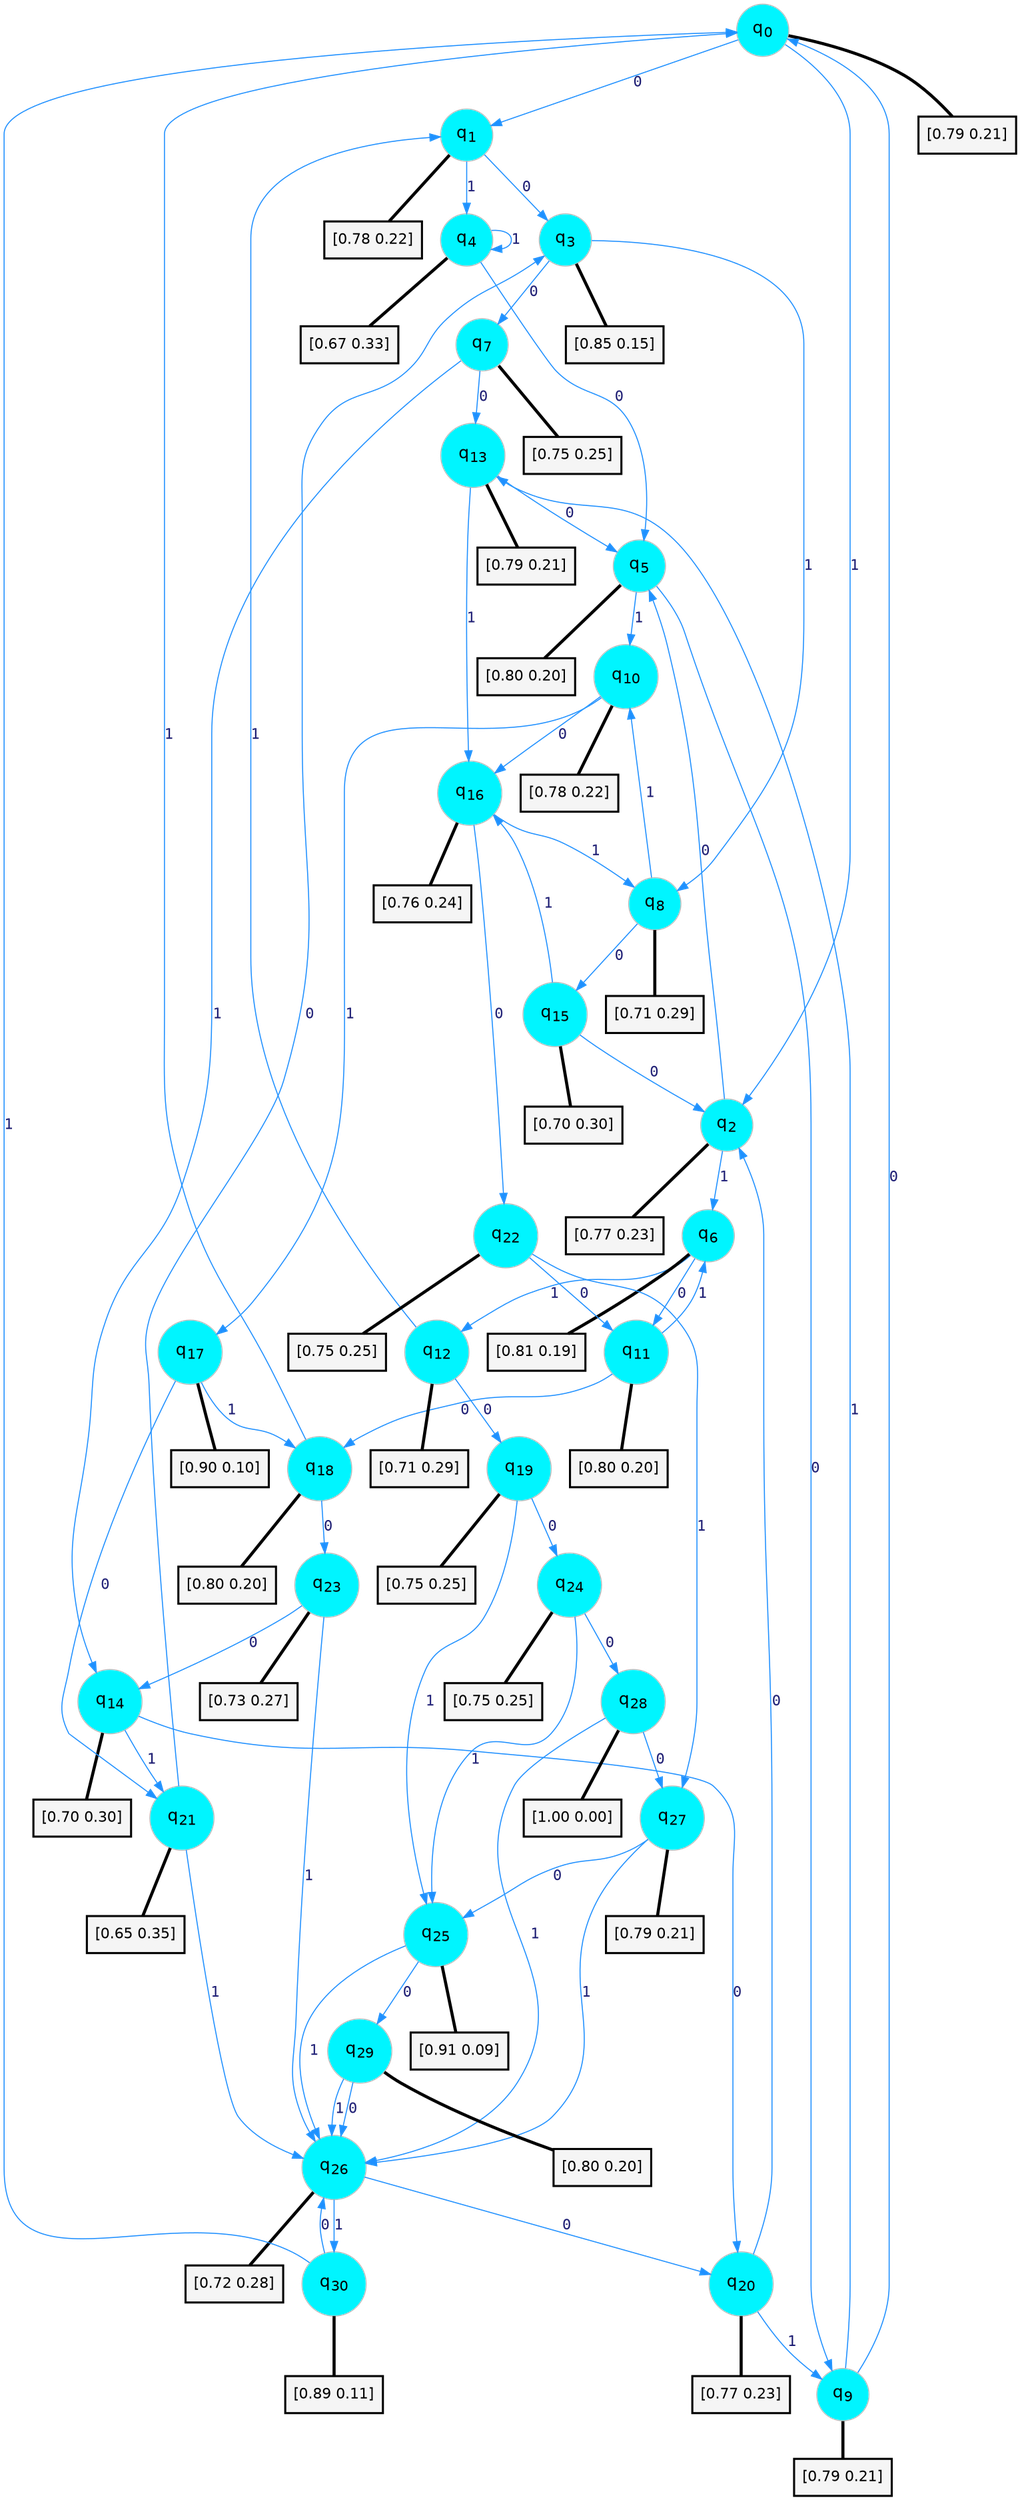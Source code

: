 digraph G {
graph [
bgcolor=transparent, dpi=300, rankdir=TD, size="40,25"];
node [
color=gray, fillcolor=turquoise1, fontcolor=black, fontname=Helvetica, fontsize=16, fontweight=bold, shape=circle, style=filled];
edge [
arrowsize=1, color=dodgerblue1, fontcolor=midnightblue, fontname=courier, fontweight=bold, penwidth=1, style=solid, weight=20];
0[label=<q<SUB>0</SUB>>];
1[label=<q<SUB>1</SUB>>];
2[label=<q<SUB>2</SUB>>];
3[label=<q<SUB>3</SUB>>];
4[label=<q<SUB>4</SUB>>];
5[label=<q<SUB>5</SUB>>];
6[label=<q<SUB>6</SUB>>];
7[label=<q<SUB>7</SUB>>];
8[label=<q<SUB>8</SUB>>];
9[label=<q<SUB>9</SUB>>];
10[label=<q<SUB>10</SUB>>];
11[label=<q<SUB>11</SUB>>];
12[label=<q<SUB>12</SUB>>];
13[label=<q<SUB>13</SUB>>];
14[label=<q<SUB>14</SUB>>];
15[label=<q<SUB>15</SUB>>];
16[label=<q<SUB>16</SUB>>];
17[label=<q<SUB>17</SUB>>];
18[label=<q<SUB>18</SUB>>];
19[label=<q<SUB>19</SUB>>];
20[label=<q<SUB>20</SUB>>];
21[label=<q<SUB>21</SUB>>];
22[label=<q<SUB>22</SUB>>];
23[label=<q<SUB>23</SUB>>];
24[label=<q<SUB>24</SUB>>];
25[label=<q<SUB>25</SUB>>];
26[label=<q<SUB>26</SUB>>];
27[label=<q<SUB>27</SUB>>];
28[label=<q<SUB>28</SUB>>];
29[label=<q<SUB>29</SUB>>];
30[label=<q<SUB>30</SUB>>];
31[label="[0.79 0.21]", shape=box,fontcolor=black, fontname=Helvetica, fontsize=14, penwidth=2, fillcolor=whitesmoke,color=black];
32[label="[0.78 0.22]", shape=box,fontcolor=black, fontname=Helvetica, fontsize=14, penwidth=2, fillcolor=whitesmoke,color=black];
33[label="[0.77 0.23]", shape=box,fontcolor=black, fontname=Helvetica, fontsize=14, penwidth=2, fillcolor=whitesmoke,color=black];
34[label="[0.85 0.15]", shape=box,fontcolor=black, fontname=Helvetica, fontsize=14, penwidth=2, fillcolor=whitesmoke,color=black];
35[label="[0.67 0.33]", shape=box,fontcolor=black, fontname=Helvetica, fontsize=14, penwidth=2, fillcolor=whitesmoke,color=black];
36[label="[0.80 0.20]", shape=box,fontcolor=black, fontname=Helvetica, fontsize=14, penwidth=2, fillcolor=whitesmoke,color=black];
37[label="[0.81 0.19]", shape=box,fontcolor=black, fontname=Helvetica, fontsize=14, penwidth=2, fillcolor=whitesmoke,color=black];
38[label="[0.75 0.25]", shape=box,fontcolor=black, fontname=Helvetica, fontsize=14, penwidth=2, fillcolor=whitesmoke,color=black];
39[label="[0.71 0.29]", shape=box,fontcolor=black, fontname=Helvetica, fontsize=14, penwidth=2, fillcolor=whitesmoke,color=black];
40[label="[0.79 0.21]", shape=box,fontcolor=black, fontname=Helvetica, fontsize=14, penwidth=2, fillcolor=whitesmoke,color=black];
41[label="[0.78 0.22]", shape=box,fontcolor=black, fontname=Helvetica, fontsize=14, penwidth=2, fillcolor=whitesmoke,color=black];
42[label="[0.80 0.20]", shape=box,fontcolor=black, fontname=Helvetica, fontsize=14, penwidth=2, fillcolor=whitesmoke,color=black];
43[label="[0.71 0.29]", shape=box,fontcolor=black, fontname=Helvetica, fontsize=14, penwidth=2, fillcolor=whitesmoke,color=black];
44[label="[0.79 0.21]", shape=box,fontcolor=black, fontname=Helvetica, fontsize=14, penwidth=2, fillcolor=whitesmoke,color=black];
45[label="[0.70 0.30]", shape=box,fontcolor=black, fontname=Helvetica, fontsize=14, penwidth=2, fillcolor=whitesmoke,color=black];
46[label="[0.70 0.30]", shape=box,fontcolor=black, fontname=Helvetica, fontsize=14, penwidth=2, fillcolor=whitesmoke,color=black];
47[label="[0.76 0.24]", shape=box,fontcolor=black, fontname=Helvetica, fontsize=14, penwidth=2, fillcolor=whitesmoke,color=black];
48[label="[0.90 0.10]", shape=box,fontcolor=black, fontname=Helvetica, fontsize=14, penwidth=2, fillcolor=whitesmoke,color=black];
49[label="[0.80 0.20]", shape=box,fontcolor=black, fontname=Helvetica, fontsize=14, penwidth=2, fillcolor=whitesmoke,color=black];
50[label="[0.75 0.25]", shape=box,fontcolor=black, fontname=Helvetica, fontsize=14, penwidth=2, fillcolor=whitesmoke,color=black];
51[label="[0.77 0.23]", shape=box,fontcolor=black, fontname=Helvetica, fontsize=14, penwidth=2, fillcolor=whitesmoke,color=black];
52[label="[0.65 0.35]", shape=box,fontcolor=black, fontname=Helvetica, fontsize=14, penwidth=2, fillcolor=whitesmoke,color=black];
53[label="[0.75 0.25]", shape=box,fontcolor=black, fontname=Helvetica, fontsize=14, penwidth=2, fillcolor=whitesmoke,color=black];
54[label="[0.73 0.27]", shape=box,fontcolor=black, fontname=Helvetica, fontsize=14, penwidth=2, fillcolor=whitesmoke,color=black];
55[label="[0.75 0.25]", shape=box,fontcolor=black, fontname=Helvetica, fontsize=14, penwidth=2, fillcolor=whitesmoke,color=black];
56[label="[0.91 0.09]", shape=box,fontcolor=black, fontname=Helvetica, fontsize=14, penwidth=2, fillcolor=whitesmoke,color=black];
57[label="[0.72 0.28]", shape=box,fontcolor=black, fontname=Helvetica, fontsize=14, penwidth=2, fillcolor=whitesmoke,color=black];
58[label="[0.79 0.21]", shape=box,fontcolor=black, fontname=Helvetica, fontsize=14, penwidth=2, fillcolor=whitesmoke,color=black];
59[label="[1.00 0.00]", shape=box,fontcolor=black, fontname=Helvetica, fontsize=14, penwidth=2, fillcolor=whitesmoke,color=black];
60[label="[0.80 0.20]", shape=box,fontcolor=black, fontname=Helvetica, fontsize=14, penwidth=2, fillcolor=whitesmoke,color=black];
61[label="[0.89 0.11]", shape=box,fontcolor=black, fontname=Helvetica, fontsize=14, penwidth=2, fillcolor=whitesmoke,color=black];
0->1 [label=0];
0->2 [label=1];
0->31 [arrowhead=none, penwidth=3,color=black];
1->3 [label=0];
1->4 [label=1];
1->32 [arrowhead=none, penwidth=3,color=black];
2->5 [label=0];
2->6 [label=1];
2->33 [arrowhead=none, penwidth=3,color=black];
3->7 [label=0];
3->8 [label=1];
3->34 [arrowhead=none, penwidth=3,color=black];
4->5 [label=0];
4->4 [label=1];
4->35 [arrowhead=none, penwidth=3,color=black];
5->9 [label=0];
5->10 [label=1];
5->36 [arrowhead=none, penwidth=3,color=black];
6->11 [label=0];
6->12 [label=1];
6->37 [arrowhead=none, penwidth=3,color=black];
7->13 [label=0];
7->14 [label=1];
7->38 [arrowhead=none, penwidth=3,color=black];
8->15 [label=0];
8->10 [label=1];
8->39 [arrowhead=none, penwidth=3,color=black];
9->0 [label=0];
9->13 [label=1];
9->40 [arrowhead=none, penwidth=3,color=black];
10->16 [label=0];
10->17 [label=1];
10->41 [arrowhead=none, penwidth=3,color=black];
11->18 [label=0];
11->6 [label=1];
11->42 [arrowhead=none, penwidth=3,color=black];
12->19 [label=0];
12->1 [label=1];
12->43 [arrowhead=none, penwidth=3,color=black];
13->5 [label=0];
13->16 [label=1];
13->44 [arrowhead=none, penwidth=3,color=black];
14->20 [label=0];
14->21 [label=1];
14->45 [arrowhead=none, penwidth=3,color=black];
15->2 [label=0];
15->16 [label=1];
15->46 [arrowhead=none, penwidth=3,color=black];
16->22 [label=0];
16->8 [label=1];
16->47 [arrowhead=none, penwidth=3,color=black];
17->21 [label=0];
17->18 [label=1];
17->48 [arrowhead=none, penwidth=3,color=black];
18->23 [label=0];
18->0 [label=1];
18->49 [arrowhead=none, penwidth=3,color=black];
19->24 [label=0];
19->25 [label=1];
19->50 [arrowhead=none, penwidth=3,color=black];
20->2 [label=0];
20->9 [label=1];
20->51 [arrowhead=none, penwidth=3,color=black];
21->3 [label=0];
21->26 [label=1];
21->52 [arrowhead=none, penwidth=3,color=black];
22->11 [label=0];
22->27 [label=1];
22->53 [arrowhead=none, penwidth=3,color=black];
23->14 [label=0];
23->26 [label=1];
23->54 [arrowhead=none, penwidth=3,color=black];
24->28 [label=0];
24->25 [label=1];
24->55 [arrowhead=none, penwidth=3,color=black];
25->29 [label=0];
25->26 [label=1];
25->56 [arrowhead=none, penwidth=3,color=black];
26->20 [label=0];
26->30 [label=1];
26->57 [arrowhead=none, penwidth=3,color=black];
27->25 [label=0];
27->26 [label=1];
27->58 [arrowhead=none, penwidth=3,color=black];
28->27 [label=0];
28->26 [label=1];
28->59 [arrowhead=none, penwidth=3,color=black];
29->26 [label=0];
29->26 [label=1];
29->60 [arrowhead=none, penwidth=3,color=black];
30->26 [label=0];
30->0 [label=1];
30->61 [arrowhead=none, penwidth=3,color=black];
}
